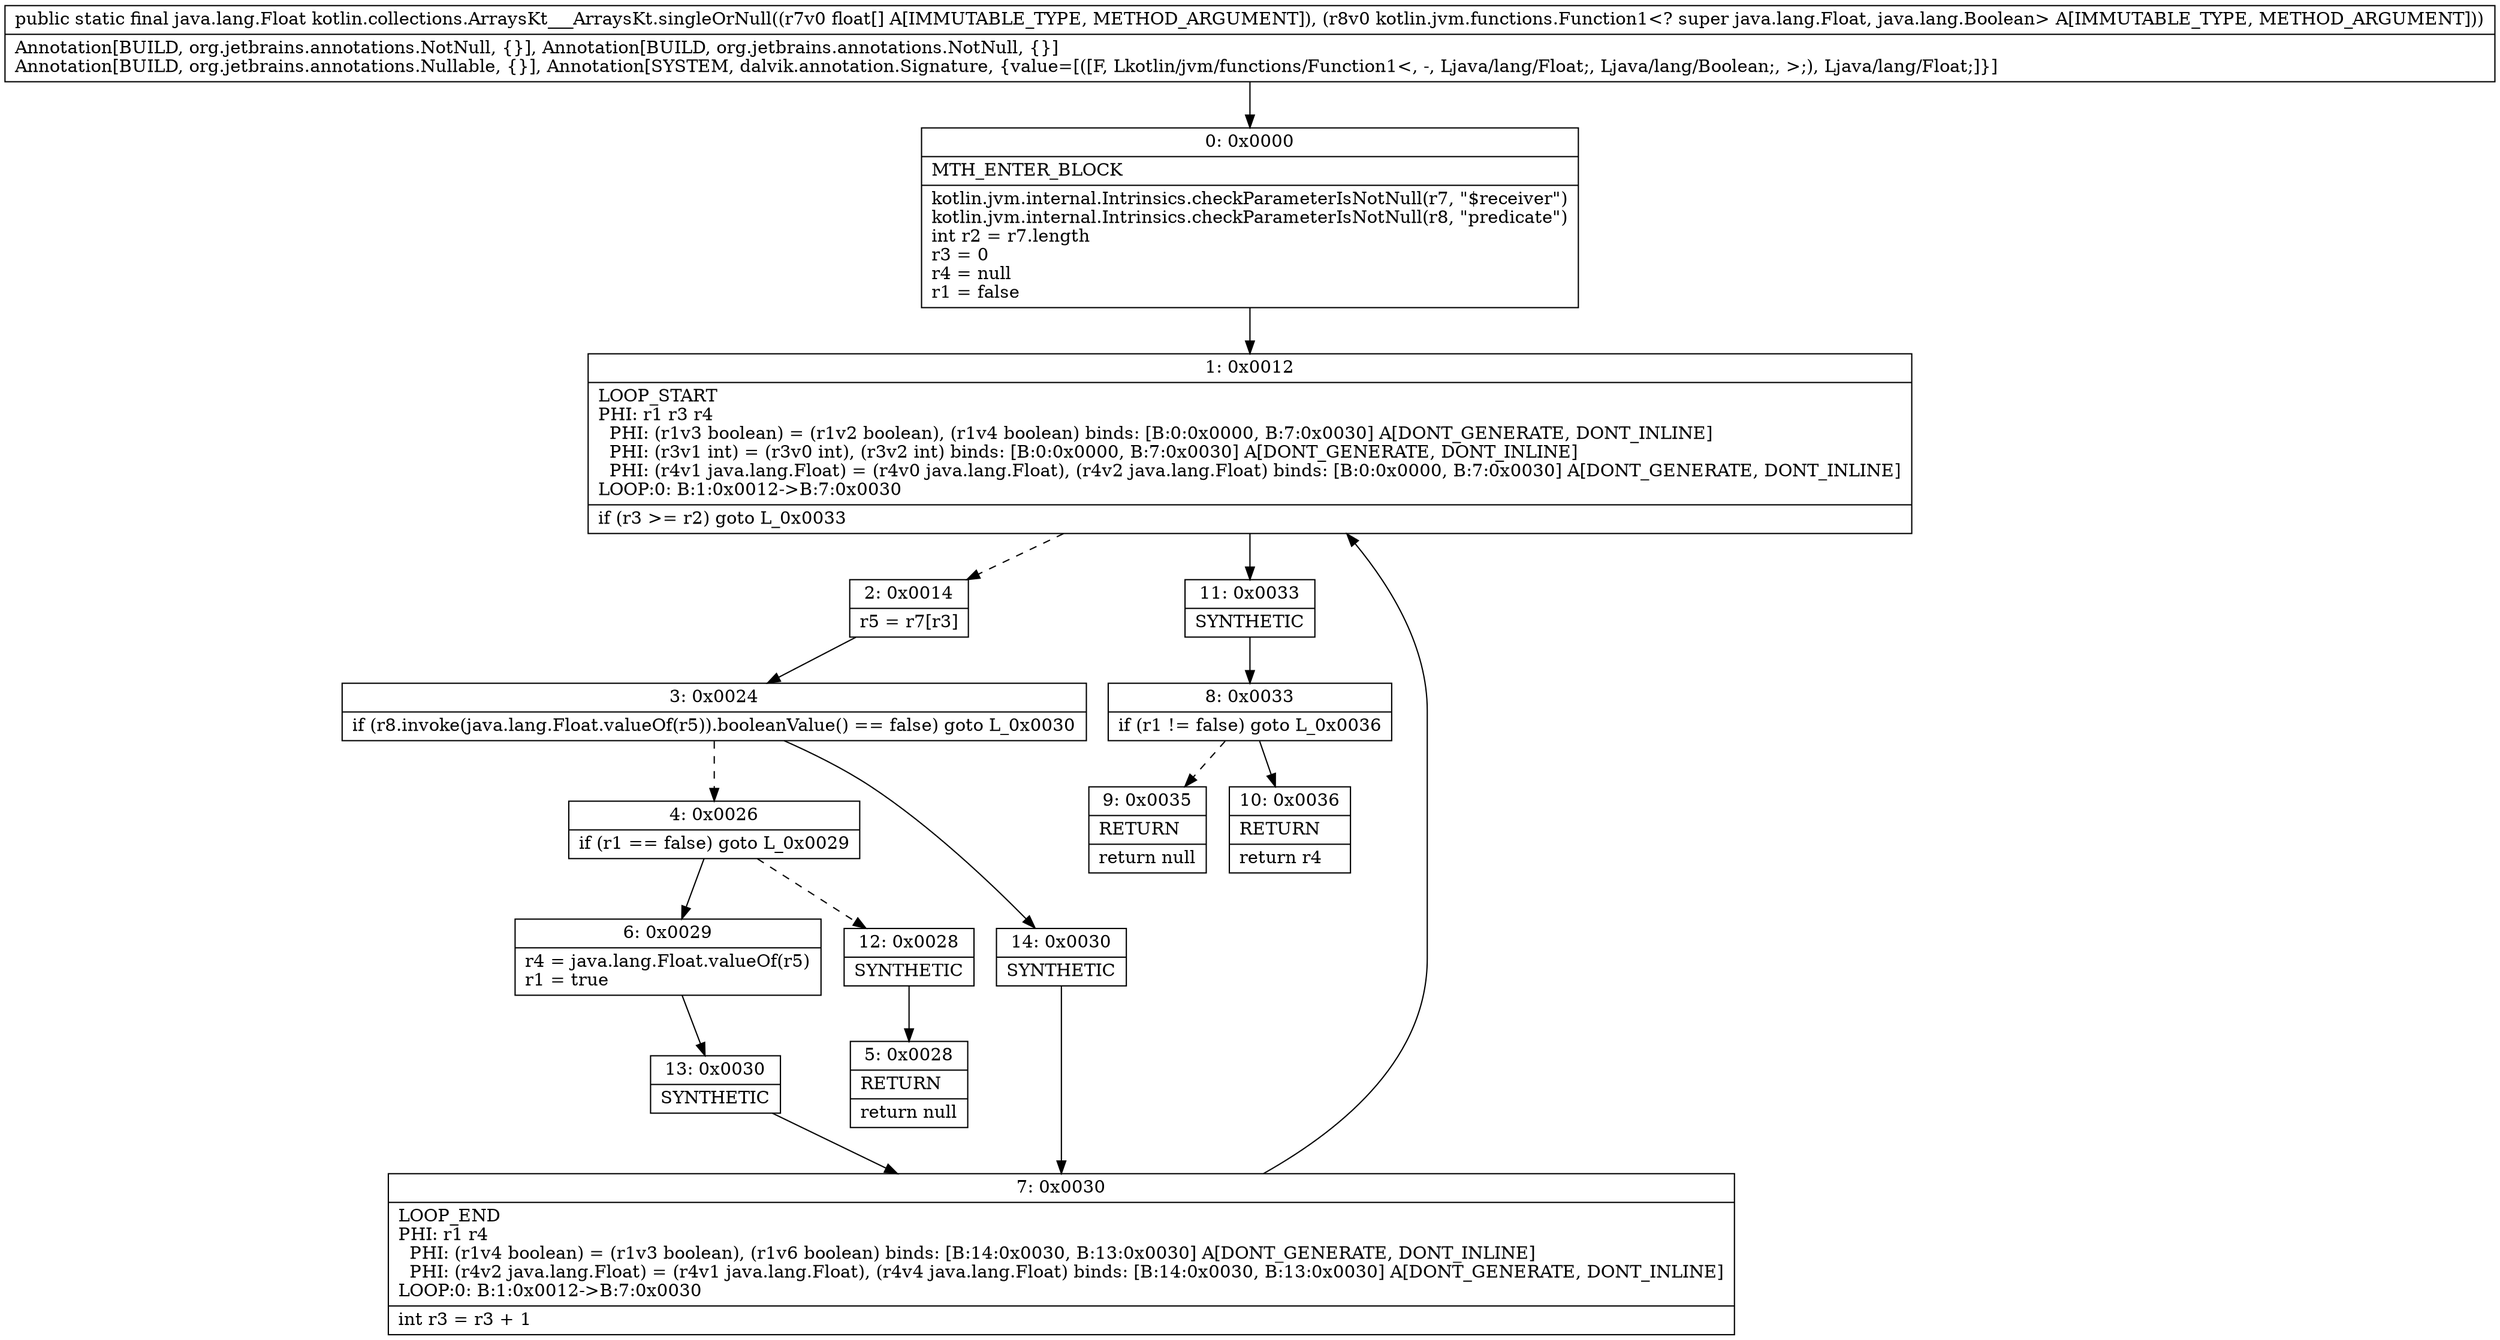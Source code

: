digraph "CFG forkotlin.collections.ArraysKt___ArraysKt.singleOrNull([FLkotlin\/jvm\/functions\/Function1;)Ljava\/lang\/Float;" {
Node_0 [shape=record,label="{0\:\ 0x0000|MTH_ENTER_BLOCK\l|kotlin.jvm.internal.Intrinsics.checkParameterIsNotNull(r7, \"$receiver\")\lkotlin.jvm.internal.Intrinsics.checkParameterIsNotNull(r8, \"predicate\")\lint r2 = r7.length\lr3 = 0\lr4 = null\lr1 = false\l}"];
Node_1 [shape=record,label="{1\:\ 0x0012|LOOP_START\lPHI: r1 r3 r4 \l  PHI: (r1v3 boolean) = (r1v2 boolean), (r1v4 boolean) binds: [B:0:0x0000, B:7:0x0030] A[DONT_GENERATE, DONT_INLINE]\l  PHI: (r3v1 int) = (r3v0 int), (r3v2 int) binds: [B:0:0x0000, B:7:0x0030] A[DONT_GENERATE, DONT_INLINE]\l  PHI: (r4v1 java.lang.Float) = (r4v0 java.lang.Float), (r4v2 java.lang.Float) binds: [B:0:0x0000, B:7:0x0030] A[DONT_GENERATE, DONT_INLINE]\lLOOP:0: B:1:0x0012\-\>B:7:0x0030\l|if (r3 \>= r2) goto L_0x0033\l}"];
Node_2 [shape=record,label="{2\:\ 0x0014|r5 = r7[r3]\l}"];
Node_3 [shape=record,label="{3\:\ 0x0024|if (r8.invoke(java.lang.Float.valueOf(r5)).booleanValue() == false) goto L_0x0030\l}"];
Node_4 [shape=record,label="{4\:\ 0x0026|if (r1 == false) goto L_0x0029\l}"];
Node_5 [shape=record,label="{5\:\ 0x0028|RETURN\l|return null\l}"];
Node_6 [shape=record,label="{6\:\ 0x0029|r4 = java.lang.Float.valueOf(r5)\lr1 = true\l}"];
Node_7 [shape=record,label="{7\:\ 0x0030|LOOP_END\lPHI: r1 r4 \l  PHI: (r1v4 boolean) = (r1v3 boolean), (r1v6 boolean) binds: [B:14:0x0030, B:13:0x0030] A[DONT_GENERATE, DONT_INLINE]\l  PHI: (r4v2 java.lang.Float) = (r4v1 java.lang.Float), (r4v4 java.lang.Float) binds: [B:14:0x0030, B:13:0x0030] A[DONT_GENERATE, DONT_INLINE]\lLOOP:0: B:1:0x0012\-\>B:7:0x0030\l|int r3 = r3 + 1\l}"];
Node_8 [shape=record,label="{8\:\ 0x0033|if (r1 != false) goto L_0x0036\l}"];
Node_9 [shape=record,label="{9\:\ 0x0035|RETURN\l|return null\l}"];
Node_10 [shape=record,label="{10\:\ 0x0036|RETURN\l|return r4\l}"];
Node_11 [shape=record,label="{11\:\ 0x0033|SYNTHETIC\l}"];
Node_12 [shape=record,label="{12\:\ 0x0028|SYNTHETIC\l}"];
Node_13 [shape=record,label="{13\:\ 0x0030|SYNTHETIC\l}"];
Node_14 [shape=record,label="{14\:\ 0x0030|SYNTHETIC\l}"];
MethodNode[shape=record,label="{public static final java.lang.Float kotlin.collections.ArraysKt___ArraysKt.singleOrNull((r7v0 float[] A[IMMUTABLE_TYPE, METHOD_ARGUMENT]), (r8v0 kotlin.jvm.functions.Function1\<? super java.lang.Float, java.lang.Boolean\> A[IMMUTABLE_TYPE, METHOD_ARGUMENT]))  | Annotation[BUILD, org.jetbrains.annotations.NotNull, \{\}], Annotation[BUILD, org.jetbrains.annotations.NotNull, \{\}]\lAnnotation[BUILD, org.jetbrains.annotations.Nullable, \{\}], Annotation[SYSTEM, dalvik.annotation.Signature, \{value=[([F, Lkotlin\/jvm\/functions\/Function1\<, \-, Ljava\/lang\/Float;, Ljava\/lang\/Boolean;, \>;), Ljava\/lang\/Float;]\}]\l}"];
MethodNode -> Node_0;
Node_0 -> Node_1;
Node_1 -> Node_2[style=dashed];
Node_1 -> Node_11;
Node_2 -> Node_3;
Node_3 -> Node_4[style=dashed];
Node_3 -> Node_14;
Node_4 -> Node_6;
Node_4 -> Node_12[style=dashed];
Node_6 -> Node_13;
Node_7 -> Node_1;
Node_8 -> Node_9[style=dashed];
Node_8 -> Node_10;
Node_11 -> Node_8;
Node_12 -> Node_5;
Node_13 -> Node_7;
Node_14 -> Node_7;
}

